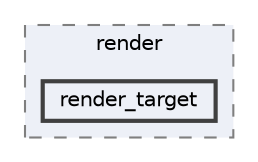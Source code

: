 digraph "module/render/render_target"
{
 // LATEX_PDF_SIZE
  bgcolor="transparent";
  edge [fontname=Helvetica,fontsize=10,labelfontname=Helvetica,labelfontsize=10];
  node [fontname=Helvetica,fontsize=10,shape=box,height=0.2,width=0.4];
  compound=true
  subgraph clusterdir_0f6785fc82aaf296bbf7a6c2d8652c96 {
    graph [ bgcolor="#edf0f7", pencolor="grey50", label="render", fontname=Helvetica,fontsize=10 style="filled,dashed", URL="dir_0f6785fc82aaf296bbf7a6c2d8652c96.html",tooltip=""]
  dir_2dc82544613bd7d1ae7b48c0f14744a9 [label="render_target", fillcolor="#edf0f7", color="grey25", style="filled,bold", URL="dir_2dc82544613bd7d1ae7b48c0f14744a9.html",tooltip=""];
  }
}
